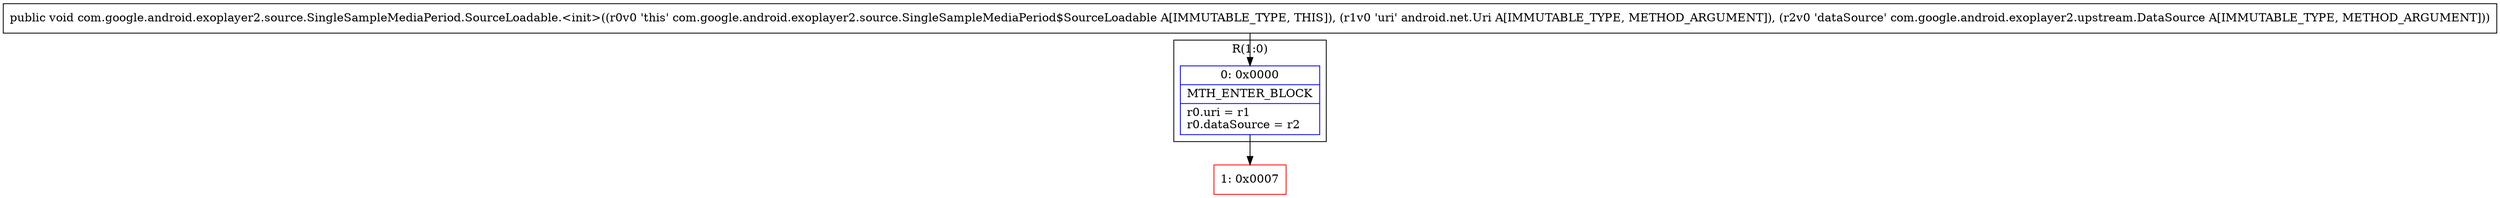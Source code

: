 digraph "CFG forcom.google.android.exoplayer2.source.SingleSampleMediaPeriod.SourceLoadable.\<init\>(Landroid\/net\/Uri;Lcom\/google\/android\/exoplayer2\/upstream\/DataSource;)V" {
subgraph cluster_Region_842579061 {
label = "R(1:0)";
node [shape=record,color=blue];
Node_0 [shape=record,label="{0\:\ 0x0000|MTH_ENTER_BLOCK\l|r0.uri = r1\lr0.dataSource = r2\l}"];
}
Node_1 [shape=record,color=red,label="{1\:\ 0x0007}"];
MethodNode[shape=record,label="{public void com.google.android.exoplayer2.source.SingleSampleMediaPeriod.SourceLoadable.\<init\>((r0v0 'this' com.google.android.exoplayer2.source.SingleSampleMediaPeriod$SourceLoadable A[IMMUTABLE_TYPE, THIS]), (r1v0 'uri' android.net.Uri A[IMMUTABLE_TYPE, METHOD_ARGUMENT]), (r2v0 'dataSource' com.google.android.exoplayer2.upstream.DataSource A[IMMUTABLE_TYPE, METHOD_ARGUMENT])) }"];
MethodNode -> Node_0;
Node_0 -> Node_1;
}

